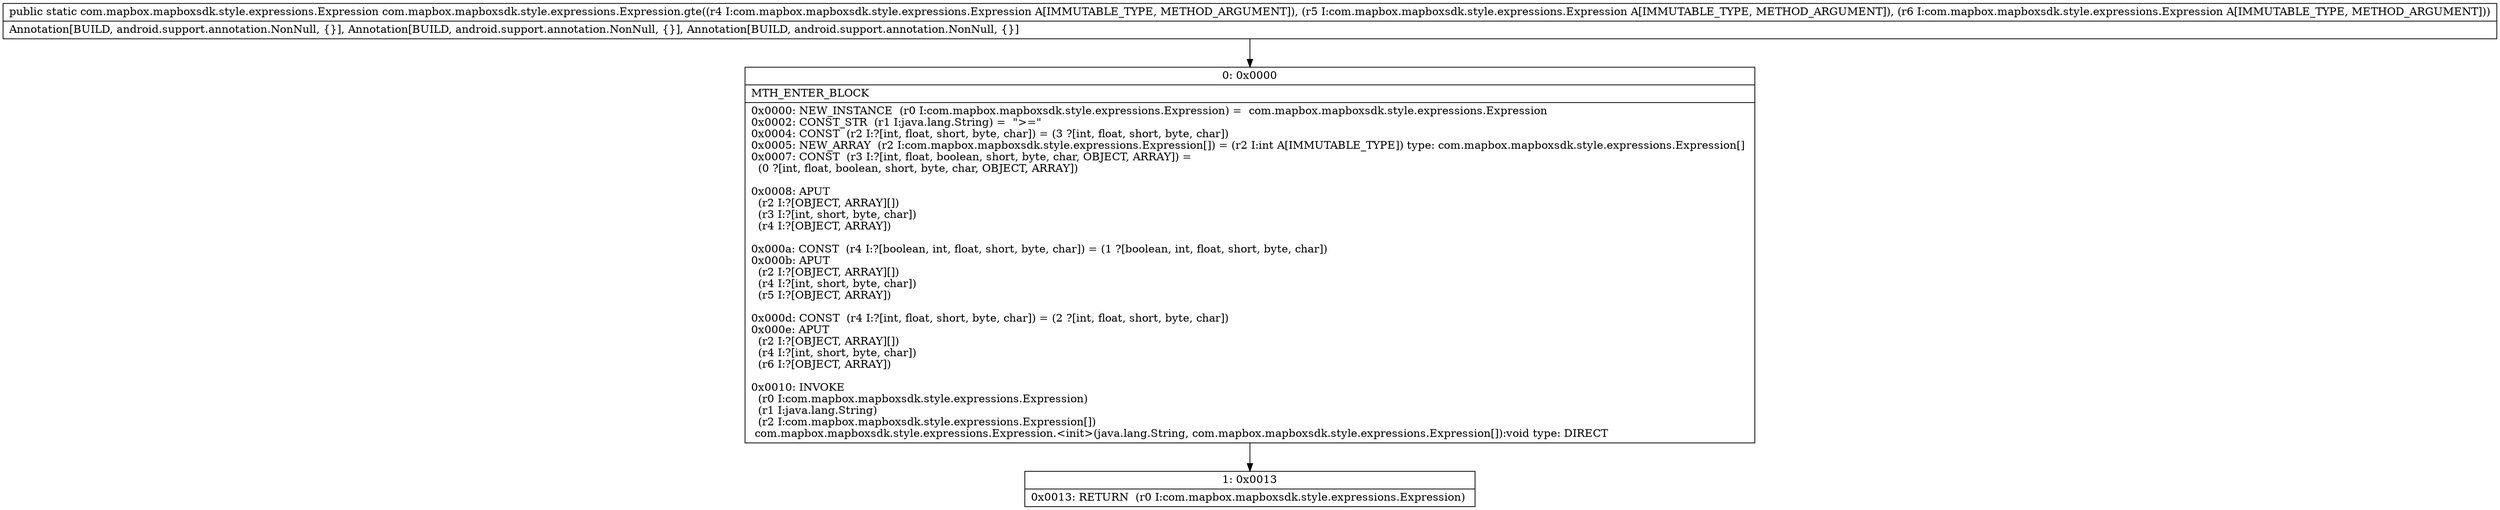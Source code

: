 digraph "CFG forcom.mapbox.mapboxsdk.style.expressions.Expression.gte(Lcom\/mapbox\/mapboxsdk\/style\/expressions\/Expression;Lcom\/mapbox\/mapboxsdk\/style\/expressions\/Expression;Lcom\/mapbox\/mapboxsdk\/style\/expressions\/Expression;)Lcom\/mapbox\/mapboxsdk\/style\/expressions\/Expression;" {
Node_0 [shape=record,label="{0\:\ 0x0000|MTH_ENTER_BLOCK\l|0x0000: NEW_INSTANCE  (r0 I:com.mapbox.mapboxsdk.style.expressions.Expression) =  com.mapbox.mapboxsdk.style.expressions.Expression \l0x0002: CONST_STR  (r1 I:java.lang.String) =  \"\>=\" \l0x0004: CONST  (r2 I:?[int, float, short, byte, char]) = (3 ?[int, float, short, byte, char]) \l0x0005: NEW_ARRAY  (r2 I:com.mapbox.mapboxsdk.style.expressions.Expression[]) = (r2 I:int A[IMMUTABLE_TYPE]) type: com.mapbox.mapboxsdk.style.expressions.Expression[] \l0x0007: CONST  (r3 I:?[int, float, boolean, short, byte, char, OBJECT, ARRAY]) = \l  (0 ?[int, float, boolean, short, byte, char, OBJECT, ARRAY])\l \l0x0008: APUT  \l  (r2 I:?[OBJECT, ARRAY][])\l  (r3 I:?[int, short, byte, char])\l  (r4 I:?[OBJECT, ARRAY])\l \l0x000a: CONST  (r4 I:?[boolean, int, float, short, byte, char]) = (1 ?[boolean, int, float, short, byte, char]) \l0x000b: APUT  \l  (r2 I:?[OBJECT, ARRAY][])\l  (r4 I:?[int, short, byte, char])\l  (r5 I:?[OBJECT, ARRAY])\l \l0x000d: CONST  (r4 I:?[int, float, short, byte, char]) = (2 ?[int, float, short, byte, char]) \l0x000e: APUT  \l  (r2 I:?[OBJECT, ARRAY][])\l  (r4 I:?[int, short, byte, char])\l  (r6 I:?[OBJECT, ARRAY])\l \l0x0010: INVOKE  \l  (r0 I:com.mapbox.mapboxsdk.style.expressions.Expression)\l  (r1 I:java.lang.String)\l  (r2 I:com.mapbox.mapboxsdk.style.expressions.Expression[])\l com.mapbox.mapboxsdk.style.expressions.Expression.\<init\>(java.lang.String, com.mapbox.mapboxsdk.style.expressions.Expression[]):void type: DIRECT \l}"];
Node_1 [shape=record,label="{1\:\ 0x0013|0x0013: RETURN  (r0 I:com.mapbox.mapboxsdk.style.expressions.Expression) \l}"];
MethodNode[shape=record,label="{public static com.mapbox.mapboxsdk.style.expressions.Expression com.mapbox.mapboxsdk.style.expressions.Expression.gte((r4 I:com.mapbox.mapboxsdk.style.expressions.Expression A[IMMUTABLE_TYPE, METHOD_ARGUMENT]), (r5 I:com.mapbox.mapboxsdk.style.expressions.Expression A[IMMUTABLE_TYPE, METHOD_ARGUMENT]), (r6 I:com.mapbox.mapboxsdk.style.expressions.Expression A[IMMUTABLE_TYPE, METHOD_ARGUMENT]))  | Annotation[BUILD, android.support.annotation.NonNull, \{\}], Annotation[BUILD, android.support.annotation.NonNull, \{\}], Annotation[BUILD, android.support.annotation.NonNull, \{\}]\l}"];
MethodNode -> Node_0;
Node_0 -> Node_1;
}

